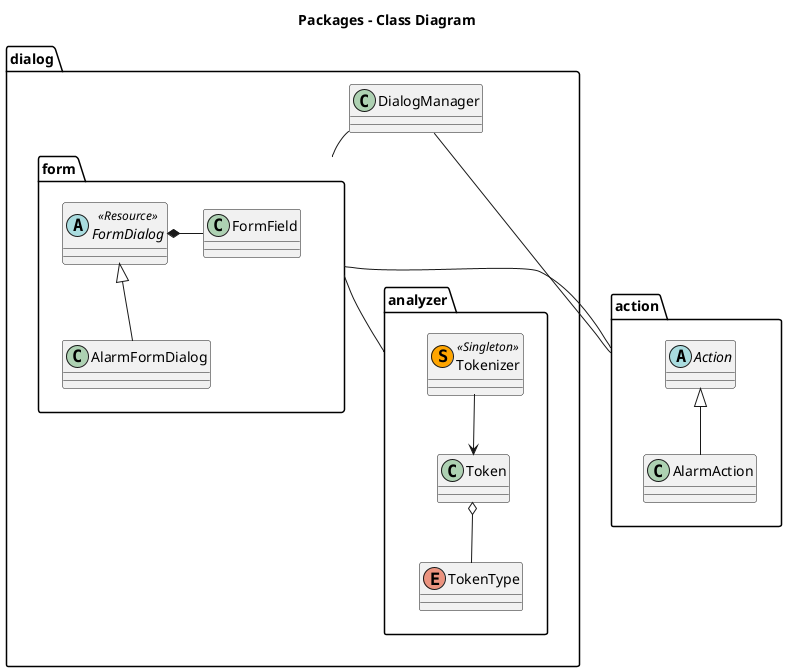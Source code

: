 @startuml

title Packages - Class Diagram




package action {
  abstract class Action
  class AlarmAction
  Action <|-- AlarmAction
}

package dialog {

  class DialogManager
  package analyzer {
    class Tokenizer <<(S, orange) Singleton>>
    class Token
    enum TokenType
    Tokenizer --> Token 
    Token o-- TokenType 
  }
  package form {
    class FormField
    abstract class FormDialog <<Resource>>
    class AlarmFormDialog
    FormDialog *- FormField 
    FormDialog <|-- AlarmFormDialog
  }
  
  form -- analyzer
  form -- action
  DialogManager -- form
  DialogManager - action

}







@enduml
